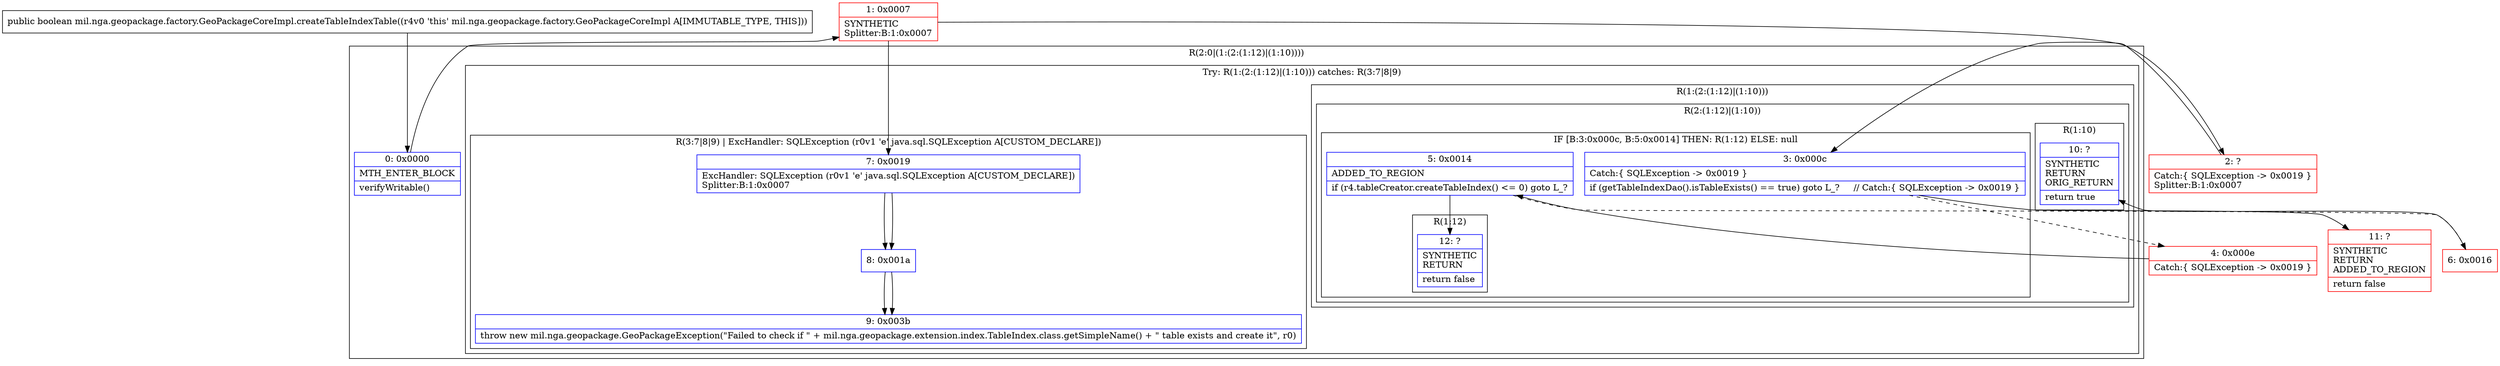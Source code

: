 digraph "CFG formil.nga.geopackage.factory.GeoPackageCoreImpl.createTableIndexTable()Z" {
subgraph cluster_Region_1719255504 {
label = "R(2:0|(1:(2:(1:12)|(1:10))))";
node [shape=record,color=blue];
Node_0 [shape=record,label="{0\:\ 0x0000|MTH_ENTER_BLOCK\l|verifyWritable()\l}"];
subgraph cluster_TryCatchRegion_291782814 {
label = "Try: R(1:(2:(1:12)|(1:10))) catches: R(3:7|8|9)";
node [shape=record,color=blue];
subgraph cluster_Region_65687648 {
label = "R(1:(2:(1:12)|(1:10)))";
node [shape=record,color=blue];
subgraph cluster_Region_1370638642 {
label = "R(2:(1:12)|(1:10))";
node [shape=record,color=blue];
subgraph cluster_IfRegion_2037212565 {
label = "IF [B:3:0x000c, B:5:0x0014] THEN: R(1:12) ELSE: null";
node [shape=record,color=blue];
Node_3 [shape=record,label="{3\:\ 0x000c|Catch:\{ SQLException \-\> 0x0019 \}\l|if (getTableIndexDao().isTableExists() == true) goto L_?     \/\/ Catch:\{ SQLException \-\> 0x0019 \}\l}"];
Node_5 [shape=record,label="{5\:\ 0x0014|ADDED_TO_REGION\l|if (r4.tableCreator.createTableIndex() \<= 0) goto L_?\l}"];
subgraph cluster_Region_1254013590 {
label = "R(1:12)";
node [shape=record,color=blue];
Node_12 [shape=record,label="{12\:\ ?|SYNTHETIC\lRETURN\l|return false\l}"];
}
}
subgraph cluster_Region_453417713 {
label = "R(1:10)";
node [shape=record,color=blue];
Node_10 [shape=record,label="{10\:\ ?|SYNTHETIC\lRETURN\lORIG_RETURN\l|return true\l}"];
}
}
}
subgraph cluster_Region_1488894842 {
label = "R(3:7|8|9) | ExcHandler: SQLException (r0v1 'e' java.sql.SQLException A[CUSTOM_DECLARE])\l";
node [shape=record,color=blue];
Node_7 [shape=record,label="{7\:\ 0x0019|ExcHandler: SQLException (r0v1 'e' java.sql.SQLException A[CUSTOM_DECLARE])\lSplitter:B:1:0x0007\l}"];
Node_8 [shape=record,label="{8\:\ 0x001a}"];
Node_9 [shape=record,label="{9\:\ 0x003b|throw new mil.nga.geopackage.GeoPackageException(\"Failed to check if \" + mil.nga.geopackage.extension.index.TableIndex.class.getSimpleName() + \" table exists and create it\", r0)\l}"];
}
}
}
subgraph cluster_Region_1488894842 {
label = "R(3:7|8|9) | ExcHandler: SQLException (r0v1 'e' java.sql.SQLException A[CUSTOM_DECLARE])\l";
node [shape=record,color=blue];
Node_7 [shape=record,label="{7\:\ 0x0019|ExcHandler: SQLException (r0v1 'e' java.sql.SQLException A[CUSTOM_DECLARE])\lSplitter:B:1:0x0007\l}"];
Node_8 [shape=record,label="{8\:\ 0x001a}"];
Node_9 [shape=record,label="{9\:\ 0x003b|throw new mil.nga.geopackage.GeoPackageException(\"Failed to check if \" + mil.nga.geopackage.extension.index.TableIndex.class.getSimpleName() + \" table exists and create it\", r0)\l}"];
}
Node_1 [shape=record,color=red,label="{1\:\ 0x0007|SYNTHETIC\lSplitter:B:1:0x0007\l}"];
Node_2 [shape=record,color=red,label="{2\:\ ?|Catch:\{ SQLException \-\> 0x0019 \}\lSplitter:B:1:0x0007\l}"];
Node_4 [shape=record,color=red,label="{4\:\ 0x000e|Catch:\{ SQLException \-\> 0x0019 \}\l}"];
Node_6 [shape=record,color=red,label="{6\:\ 0x0016}"];
Node_11 [shape=record,color=red,label="{11\:\ ?|SYNTHETIC\lRETURN\lADDED_TO_REGION\l|return false\l}"];
MethodNode[shape=record,label="{public boolean mil.nga.geopackage.factory.GeoPackageCoreImpl.createTableIndexTable((r4v0 'this' mil.nga.geopackage.factory.GeoPackageCoreImpl A[IMMUTABLE_TYPE, THIS])) }"];
MethodNode -> Node_0;
Node_0 -> Node_1;
Node_3 -> Node_4[style=dashed];
Node_3 -> Node_11;
Node_5 -> Node_6[style=dashed];
Node_5 -> Node_12;
Node_7 -> Node_8;
Node_8 -> Node_9;
Node_7 -> Node_8;
Node_8 -> Node_9;
Node_1 -> Node_2;
Node_1 -> Node_7;
Node_2 -> Node_3;
Node_4 -> Node_5;
Node_6 -> Node_10;
}

